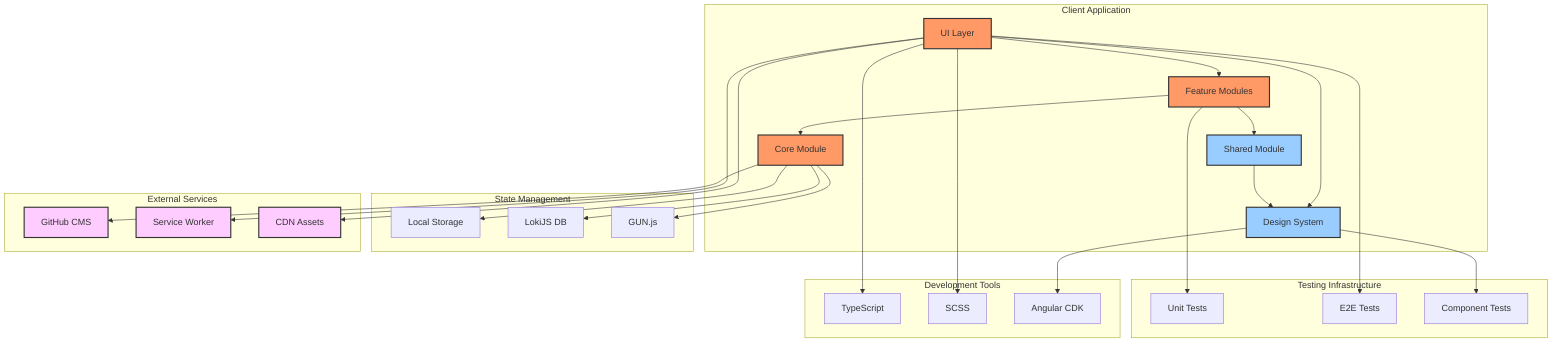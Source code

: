 graph TB
    subgraph Client Application
        UI[UI Layer]
        FM[Feature Modules]
        SM[Shared Module]
        CM[Core Module]
        DS[Design System]
        
        UI --> FM
        FM --> SM
        FM --> CM
        UI --> DS
        SM --> DS
    end

    subgraph State Management
        LS[Local Storage]
        LDB[LokiJS DB]
        GUN[GUN.js]
        
        CM --> LS
        CM --> LDB
        CM --> GUN
    end

    subgraph External Services
        GH[GitHub CMS]
        PWA[Service Worker]
        CDN[CDN Assets]
        
        CM --> GH
        UI --> PWA
        UI --> CDN
    end

    subgraph Development Tools
        TS[TypeScript]
        SCSS[SCSS]
        CDK[Angular CDK]
        
        UI --> TS
        UI --> SCSS
        DS --> CDK
    end

    subgraph Testing Infrastructure
        UNIT[Unit Tests]
        E2E[E2E Tests]
        COMP[Component Tests]
        
        FM --> UNIT
        UI --> E2E
        DS --> COMP
    end

    classDef primary fill:#f96,stroke:#333,stroke-width:2px;
    classDef secondary fill:#9cf,stroke:#333,stroke-width:2px;
    classDef external fill:#fcf,stroke:#333,stroke-width:2px;
    
    class UI,FM,CM primary;
    class DS,SM secondary;
    class GH,PWA,CDN external;